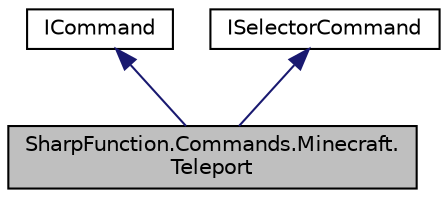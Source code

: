 digraph "SharpFunction.Commands.Minecraft.Teleport"
{
 // LATEX_PDF_SIZE
  edge [fontname="Helvetica",fontsize="10",labelfontname="Helvetica",labelfontsize="10"];
  node [fontname="Helvetica",fontsize="10",shape=record];
  Node1 [label="SharpFunction.Commands.Minecraft.\lTeleport",height=0.2,width=0.4,color="black", fillcolor="grey75", style="filled", fontcolor="black",tooltip="Represents a Teleport command. Equal to Minecraft's"];
  Node2 -> Node1 [dir="back",color="midnightblue",fontsize="10",style="solid",fontname="Helvetica"];
  Node2 [label="ICommand",height=0.2,width=0.4,color="black", fillcolor="white", style="filled",URL="$interface_sharp_function_1_1_commands_1_1_minecraft_1_1_i_command.html",tooltip="Represents main interface inherited by all command classes"];
  Node3 -> Node1 [dir="back",color="midnightblue",fontsize="10",style="solid",fontname="Helvetica"];
  Node3 [label="ISelectorCommand",height=0.2,width=0.4,color="black", fillcolor="white", style="filled",URL="$interface_sharp_function_1_1_commands_1_1_minecraft_1_1_i_selector_command.html",tooltip="Secondary interface for commands that have EntitySelector field"];
}
